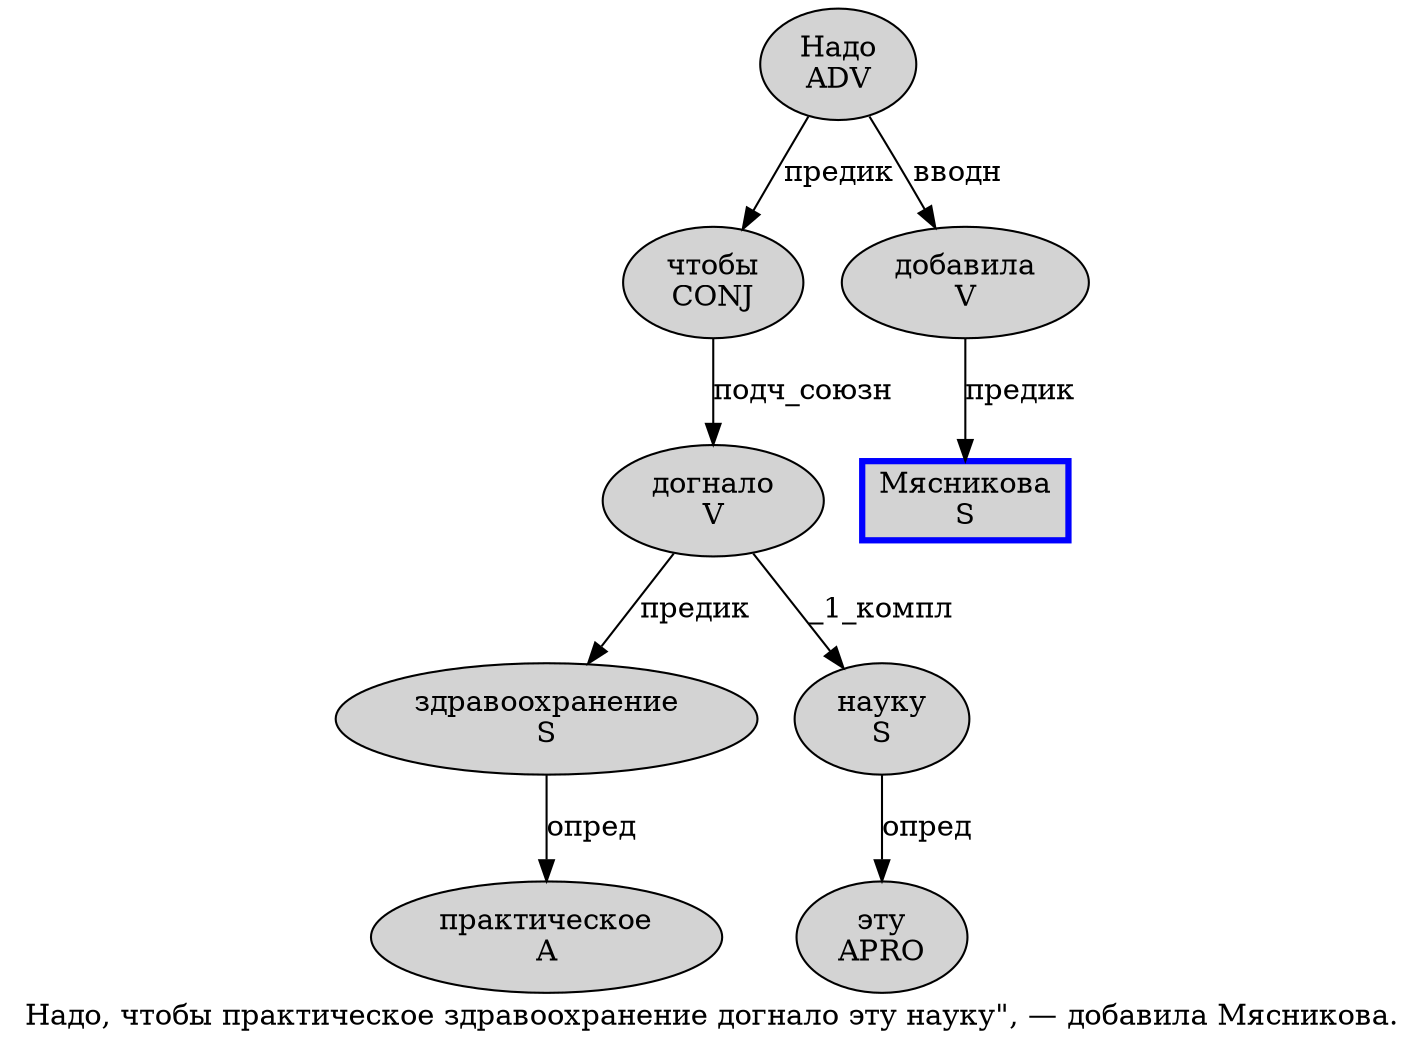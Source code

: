 digraph SENTENCE_518 {
	graph [label="Надо, чтобы практическое здравоохранение догнало эту науку\", — добавила Мясникова."]
	node [style=filled]
		0 [label="Надо
ADV" color="" fillcolor=lightgray penwidth=1 shape=ellipse]
		2 [label="чтобы
CONJ" color="" fillcolor=lightgray penwidth=1 shape=ellipse]
		3 [label="практическое
A" color="" fillcolor=lightgray penwidth=1 shape=ellipse]
		4 [label="здравоохранение
S" color="" fillcolor=lightgray penwidth=1 shape=ellipse]
		5 [label="догнало
V" color="" fillcolor=lightgray penwidth=1 shape=ellipse]
		6 [label="эту
APRO" color="" fillcolor=lightgray penwidth=1 shape=ellipse]
		7 [label="науку
S" color="" fillcolor=lightgray penwidth=1 shape=ellipse]
		11 [label="добавила
V" color="" fillcolor=lightgray penwidth=1 shape=ellipse]
		12 [label="Мясникова
S" color=blue fillcolor=lightgray penwidth=3 shape=box]
			0 -> 2 [label="предик"]
			0 -> 11 [label="вводн"]
			2 -> 5 [label="подч_союзн"]
			7 -> 6 [label="опред"]
			5 -> 4 [label="предик"]
			5 -> 7 [label="_1_компл"]
			11 -> 12 [label="предик"]
			4 -> 3 [label="опред"]
}